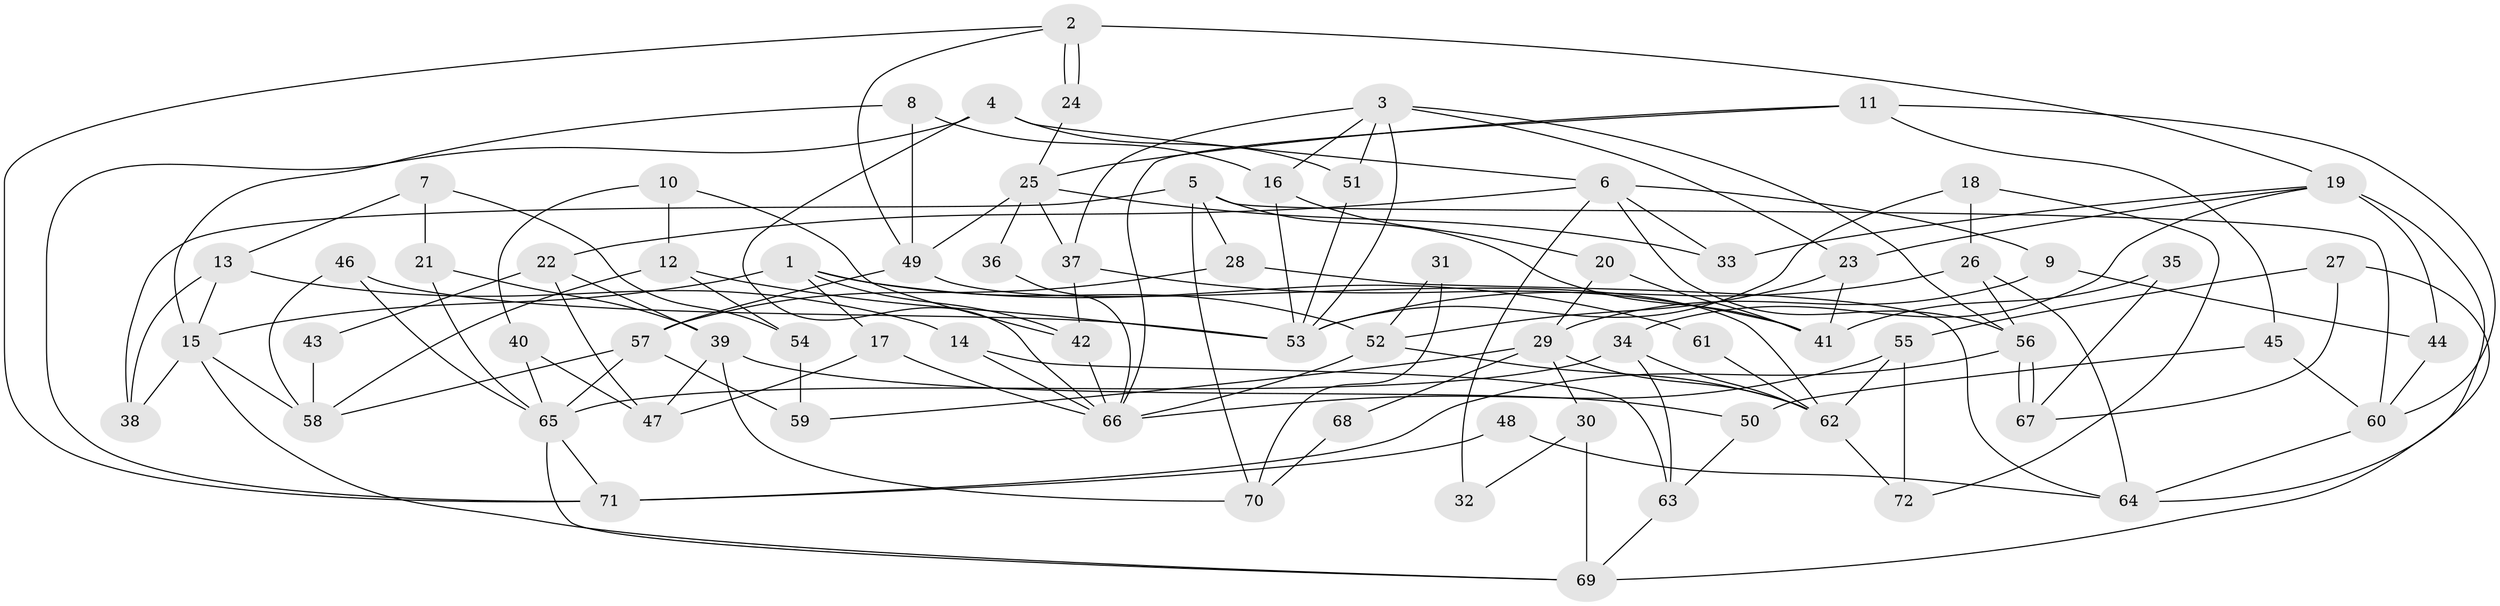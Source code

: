 // coarse degree distribution, {7: 0.08, 4: 0.18, 8: 0.08, 10: 0.06, 9: 0.02, 5: 0.16, 3: 0.26, 6: 0.04, 2: 0.12}
// Generated by graph-tools (version 1.1) at 2025/24/03/03/25 07:24:01]
// undirected, 72 vertices, 144 edges
graph export_dot {
graph [start="1"]
  node [color=gray90,style=filled];
  1;
  2;
  3;
  4;
  5;
  6;
  7;
  8;
  9;
  10;
  11;
  12;
  13;
  14;
  15;
  16;
  17;
  18;
  19;
  20;
  21;
  22;
  23;
  24;
  25;
  26;
  27;
  28;
  29;
  30;
  31;
  32;
  33;
  34;
  35;
  36;
  37;
  38;
  39;
  40;
  41;
  42;
  43;
  44;
  45;
  46;
  47;
  48;
  49;
  50;
  51;
  52;
  53;
  54;
  55;
  56;
  57;
  58;
  59;
  60;
  61;
  62;
  63;
  64;
  65;
  66;
  67;
  68;
  69;
  70;
  71;
  72;
  1 -- 52;
  1 -- 17;
  1 -- 15;
  1 -- 42;
  1 -- 61;
  2 -- 24;
  2 -- 24;
  2 -- 19;
  2 -- 49;
  2 -- 71;
  3 -- 53;
  3 -- 51;
  3 -- 16;
  3 -- 23;
  3 -- 37;
  3 -- 56;
  4 -- 66;
  4 -- 71;
  4 -- 6;
  4 -- 51;
  5 -- 28;
  5 -- 41;
  5 -- 38;
  5 -- 60;
  5 -- 70;
  6 -- 56;
  6 -- 9;
  6 -- 22;
  6 -- 32;
  6 -- 33;
  7 -- 21;
  7 -- 13;
  7 -- 54;
  8 -- 15;
  8 -- 16;
  8 -- 49;
  9 -- 44;
  9 -- 29;
  10 -- 12;
  10 -- 42;
  10 -- 40;
  11 -- 60;
  11 -- 25;
  11 -- 45;
  11 -- 66;
  12 -- 53;
  12 -- 58;
  12 -- 54;
  13 -- 38;
  13 -- 14;
  13 -- 15;
  14 -- 63;
  14 -- 66;
  15 -- 38;
  15 -- 58;
  15 -- 69;
  16 -- 53;
  16 -- 20;
  17 -- 47;
  17 -- 66;
  18 -- 26;
  18 -- 72;
  18 -- 53;
  19 -- 23;
  19 -- 34;
  19 -- 33;
  19 -- 44;
  19 -- 64;
  20 -- 41;
  20 -- 29;
  21 -- 65;
  21 -- 39;
  22 -- 39;
  22 -- 43;
  22 -- 47;
  23 -- 52;
  23 -- 41;
  24 -- 25;
  25 -- 49;
  25 -- 33;
  25 -- 36;
  25 -- 37;
  26 -- 56;
  26 -- 53;
  26 -- 64;
  27 -- 69;
  27 -- 55;
  27 -- 67;
  28 -- 64;
  28 -- 57;
  29 -- 30;
  29 -- 59;
  29 -- 62;
  29 -- 68;
  30 -- 69;
  30 -- 32;
  31 -- 70;
  31 -- 52;
  34 -- 62;
  34 -- 65;
  34 -- 63;
  35 -- 41;
  35 -- 67;
  36 -- 66;
  37 -- 41;
  37 -- 42;
  39 -- 47;
  39 -- 50;
  39 -- 70;
  40 -- 65;
  40 -- 47;
  42 -- 66;
  43 -- 58;
  44 -- 60;
  45 -- 60;
  45 -- 50;
  46 -- 58;
  46 -- 65;
  46 -- 53;
  48 -- 64;
  48 -- 71;
  49 -- 57;
  49 -- 62;
  50 -- 63;
  51 -- 53;
  52 -- 66;
  52 -- 62;
  54 -- 59;
  55 -- 66;
  55 -- 62;
  55 -- 72;
  56 -- 67;
  56 -- 67;
  56 -- 71;
  57 -- 59;
  57 -- 58;
  57 -- 65;
  60 -- 64;
  61 -- 62;
  62 -- 72;
  63 -- 69;
  65 -- 71;
  65 -- 69;
  68 -- 70;
}
